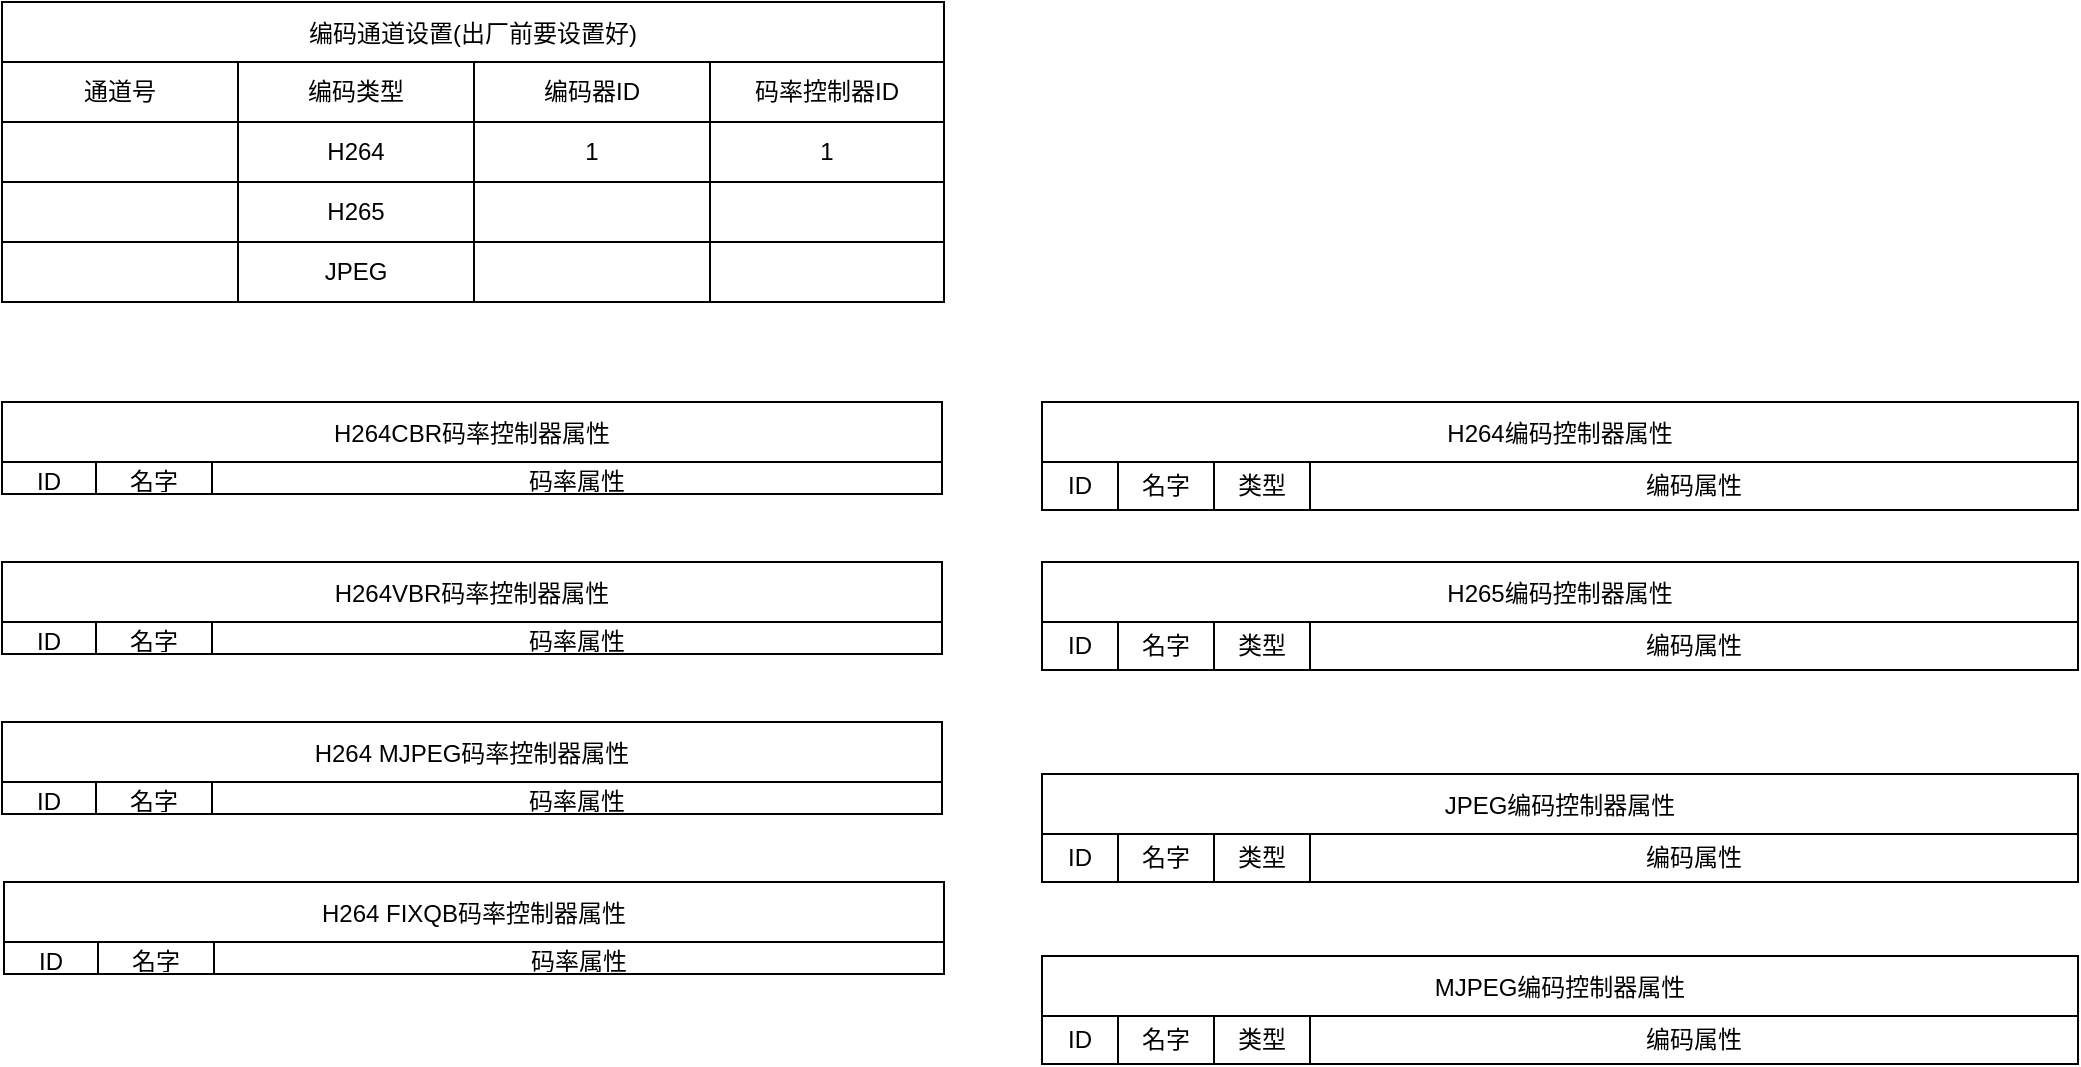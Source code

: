 <mxfile version="20.8.16" type="github">
  <diagram id="KSP_Ek3BJwsrb4C-WZ7z" name="第 1 页">
    <mxGraphModel dx="1358" dy="614" grid="1" gridSize="10" guides="1" tooltips="1" connect="1" arrows="1" fold="1" page="1" pageScale="1" pageWidth="827" pageHeight="1169" math="0" shadow="0">
      <root>
        <mxCell id="0" />
        <mxCell id="1" parent="0" />
        <mxCell id="0UnH1oCZMurItEouwhYK-30" value="" style="shape=partialRectangle;html=1;whiteSpace=wrap;connectable=0;strokeColor=inherit;overflow=hidden;fillColor=none;top=0;left=0;bottom=0;right=0;pointerEvents=1;" vertex="1" parent="1">
          <mxGeometry x="240" y="330" width="60" height="40" as="geometry">
            <mxRectangle width="60" height="40" as="alternateBounds" />
          </mxGeometry>
        </mxCell>
        <mxCell id="0UnH1oCZMurItEouwhYK-40" value="编码通道设置(出厂前要设置好)" style="shape=table;startSize=30;container=1;collapsible=0;childLayout=tableLayout;" vertex="1" parent="1">
          <mxGeometry x="120" y="80" width="471" height="150" as="geometry" />
        </mxCell>
        <mxCell id="0UnH1oCZMurItEouwhYK-41" value="" style="shape=tableRow;horizontal=0;startSize=0;swimlaneHead=0;swimlaneBody=0;strokeColor=inherit;top=0;left=0;bottom=0;right=0;collapsible=0;dropTarget=0;fillColor=none;points=[[0,0.5],[1,0.5]];portConstraint=eastwest;" vertex="1" parent="0UnH1oCZMurItEouwhYK-40">
          <mxGeometry y="30" width="471" height="30" as="geometry" />
        </mxCell>
        <mxCell id="0UnH1oCZMurItEouwhYK-105" value="通道号" style="shape=partialRectangle;html=1;whiteSpace=wrap;connectable=0;strokeColor=inherit;overflow=hidden;fillColor=none;top=0;left=0;bottom=0;right=0;pointerEvents=1;" vertex="1" parent="0UnH1oCZMurItEouwhYK-41">
          <mxGeometry width="118" height="30" as="geometry">
            <mxRectangle width="118" height="30" as="alternateBounds" />
          </mxGeometry>
        </mxCell>
        <mxCell id="0UnH1oCZMurItEouwhYK-42" value="编码类型" style="shape=partialRectangle;html=1;whiteSpace=wrap;connectable=0;strokeColor=inherit;overflow=hidden;fillColor=none;top=0;left=0;bottom=0;right=0;pointerEvents=1;" vertex="1" parent="0UnH1oCZMurItEouwhYK-41">
          <mxGeometry x="118" width="118" height="30" as="geometry">
            <mxRectangle width="118" height="30" as="alternateBounds" />
          </mxGeometry>
        </mxCell>
        <mxCell id="0UnH1oCZMurItEouwhYK-44" value="编码器ID" style="shape=partialRectangle;html=1;whiteSpace=wrap;connectable=0;strokeColor=inherit;overflow=hidden;fillColor=none;top=0;left=0;bottom=0;right=0;pointerEvents=1;" vertex="1" parent="0UnH1oCZMurItEouwhYK-41">
          <mxGeometry x="236" width="118" height="30" as="geometry">
            <mxRectangle width="118" height="30" as="alternateBounds" />
          </mxGeometry>
        </mxCell>
        <mxCell id="0UnH1oCZMurItEouwhYK-57" value="码率控制器ID" style="shape=partialRectangle;html=1;whiteSpace=wrap;connectable=0;strokeColor=inherit;overflow=hidden;fillColor=none;top=0;left=0;bottom=0;right=0;pointerEvents=1;" vertex="1" parent="0UnH1oCZMurItEouwhYK-41">
          <mxGeometry x="354" width="117" height="30" as="geometry">
            <mxRectangle width="117" height="30" as="alternateBounds" />
          </mxGeometry>
        </mxCell>
        <mxCell id="0UnH1oCZMurItEouwhYK-45" value="" style="shape=tableRow;horizontal=0;startSize=0;swimlaneHead=0;swimlaneBody=0;strokeColor=inherit;top=0;left=0;bottom=0;right=0;collapsible=0;dropTarget=0;fillColor=none;points=[[0,0.5],[1,0.5]];portConstraint=eastwest;" vertex="1" parent="0UnH1oCZMurItEouwhYK-40">
          <mxGeometry y="60" width="471" height="30" as="geometry" />
        </mxCell>
        <mxCell id="0UnH1oCZMurItEouwhYK-106" style="shape=partialRectangle;html=1;whiteSpace=wrap;connectable=0;strokeColor=inherit;overflow=hidden;fillColor=none;top=0;left=0;bottom=0;right=0;pointerEvents=1;" vertex="1" parent="0UnH1oCZMurItEouwhYK-45">
          <mxGeometry width="118" height="30" as="geometry">
            <mxRectangle width="118" height="30" as="alternateBounds" />
          </mxGeometry>
        </mxCell>
        <mxCell id="0UnH1oCZMurItEouwhYK-46" value="H264" style="shape=partialRectangle;html=1;whiteSpace=wrap;connectable=0;strokeColor=inherit;overflow=hidden;fillColor=none;top=0;left=0;bottom=0;right=0;pointerEvents=1;" vertex="1" parent="0UnH1oCZMurItEouwhYK-45">
          <mxGeometry x="118" width="118" height="30" as="geometry">
            <mxRectangle width="118" height="30" as="alternateBounds" />
          </mxGeometry>
        </mxCell>
        <mxCell id="0UnH1oCZMurItEouwhYK-48" value="1" style="shape=partialRectangle;html=1;whiteSpace=wrap;connectable=0;strokeColor=inherit;overflow=hidden;fillColor=none;top=0;left=0;bottom=0;right=0;pointerEvents=1;" vertex="1" parent="0UnH1oCZMurItEouwhYK-45">
          <mxGeometry x="236" width="118" height="30" as="geometry">
            <mxRectangle width="118" height="30" as="alternateBounds" />
          </mxGeometry>
        </mxCell>
        <mxCell id="0UnH1oCZMurItEouwhYK-58" value="1" style="shape=partialRectangle;html=1;whiteSpace=wrap;connectable=0;strokeColor=inherit;overflow=hidden;fillColor=none;top=0;left=0;bottom=0;right=0;pointerEvents=1;" vertex="1" parent="0UnH1oCZMurItEouwhYK-45">
          <mxGeometry x="354" width="117" height="30" as="geometry">
            <mxRectangle width="117" height="30" as="alternateBounds" />
          </mxGeometry>
        </mxCell>
        <mxCell id="0UnH1oCZMurItEouwhYK-49" value="" style="shape=tableRow;horizontal=0;startSize=0;swimlaneHead=0;swimlaneBody=0;strokeColor=inherit;top=0;left=0;bottom=0;right=0;collapsible=0;dropTarget=0;fillColor=none;points=[[0,0.5],[1,0.5]];portConstraint=eastwest;" vertex="1" parent="0UnH1oCZMurItEouwhYK-40">
          <mxGeometry y="90" width="471" height="30" as="geometry" />
        </mxCell>
        <mxCell id="0UnH1oCZMurItEouwhYK-107" style="shape=partialRectangle;html=1;whiteSpace=wrap;connectable=0;strokeColor=inherit;overflow=hidden;fillColor=none;top=0;left=0;bottom=0;right=0;pointerEvents=1;" vertex="1" parent="0UnH1oCZMurItEouwhYK-49">
          <mxGeometry width="118" height="30" as="geometry">
            <mxRectangle width="118" height="30" as="alternateBounds" />
          </mxGeometry>
        </mxCell>
        <mxCell id="0UnH1oCZMurItEouwhYK-50" value="H265" style="shape=partialRectangle;html=1;whiteSpace=wrap;connectable=0;strokeColor=inherit;overflow=hidden;fillColor=none;top=0;left=0;bottom=0;right=0;pointerEvents=1;" vertex="1" parent="0UnH1oCZMurItEouwhYK-49">
          <mxGeometry x="118" width="118" height="30" as="geometry">
            <mxRectangle width="118" height="30" as="alternateBounds" />
          </mxGeometry>
        </mxCell>
        <mxCell id="0UnH1oCZMurItEouwhYK-52" value="" style="shape=partialRectangle;html=1;whiteSpace=wrap;connectable=0;strokeColor=inherit;overflow=hidden;fillColor=none;top=0;left=0;bottom=0;right=0;pointerEvents=1;" vertex="1" parent="0UnH1oCZMurItEouwhYK-49">
          <mxGeometry x="236" width="118" height="30" as="geometry">
            <mxRectangle width="118" height="30" as="alternateBounds" />
          </mxGeometry>
        </mxCell>
        <mxCell id="0UnH1oCZMurItEouwhYK-59" style="shape=partialRectangle;html=1;whiteSpace=wrap;connectable=0;strokeColor=inherit;overflow=hidden;fillColor=none;top=0;left=0;bottom=0;right=0;pointerEvents=1;" vertex="1" parent="0UnH1oCZMurItEouwhYK-49">
          <mxGeometry x="354" width="117" height="30" as="geometry">
            <mxRectangle width="117" height="30" as="alternateBounds" />
          </mxGeometry>
        </mxCell>
        <mxCell id="0UnH1oCZMurItEouwhYK-53" style="shape=tableRow;horizontal=0;startSize=0;swimlaneHead=0;swimlaneBody=0;strokeColor=inherit;top=0;left=0;bottom=0;right=0;collapsible=0;dropTarget=0;fillColor=none;points=[[0,0.5],[1,0.5]];portConstraint=eastwest;" vertex="1" parent="0UnH1oCZMurItEouwhYK-40">
          <mxGeometry y="120" width="471" height="30" as="geometry" />
        </mxCell>
        <mxCell id="0UnH1oCZMurItEouwhYK-108" style="shape=partialRectangle;html=1;whiteSpace=wrap;connectable=0;strokeColor=inherit;overflow=hidden;fillColor=none;top=0;left=0;bottom=0;right=0;pointerEvents=1;" vertex="1" parent="0UnH1oCZMurItEouwhYK-53">
          <mxGeometry width="118" height="30" as="geometry">
            <mxRectangle width="118" height="30" as="alternateBounds" />
          </mxGeometry>
        </mxCell>
        <mxCell id="0UnH1oCZMurItEouwhYK-54" value="JPEG" style="shape=partialRectangle;html=1;whiteSpace=wrap;connectable=0;strokeColor=inherit;overflow=hidden;fillColor=none;top=0;left=0;bottom=0;right=0;pointerEvents=1;" vertex="1" parent="0UnH1oCZMurItEouwhYK-53">
          <mxGeometry x="118" width="118" height="30" as="geometry">
            <mxRectangle width="118" height="30" as="alternateBounds" />
          </mxGeometry>
        </mxCell>
        <mxCell id="0UnH1oCZMurItEouwhYK-56" style="shape=partialRectangle;html=1;whiteSpace=wrap;connectable=0;strokeColor=inherit;overflow=hidden;fillColor=none;top=0;left=0;bottom=0;right=0;pointerEvents=1;" vertex="1" parent="0UnH1oCZMurItEouwhYK-53">
          <mxGeometry x="236" width="118" height="30" as="geometry">
            <mxRectangle width="118" height="30" as="alternateBounds" />
          </mxGeometry>
        </mxCell>
        <mxCell id="0UnH1oCZMurItEouwhYK-60" style="shape=partialRectangle;html=1;whiteSpace=wrap;connectable=0;strokeColor=inherit;overflow=hidden;fillColor=none;top=0;left=0;bottom=0;right=0;pointerEvents=1;" vertex="1" parent="0UnH1oCZMurItEouwhYK-53">
          <mxGeometry x="354" width="117" height="30" as="geometry">
            <mxRectangle width="117" height="30" as="alternateBounds" />
          </mxGeometry>
        </mxCell>
        <mxCell id="0UnH1oCZMurItEouwhYK-69" value="H264编码控制器属性" style="shape=table;startSize=30;container=1;collapsible=0;childLayout=tableLayout;" vertex="1" parent="1">
          <mxGeometry x="640" y="280" width="518" height="54" as="geometry" />
        </mxCell>
        <mxCell id="0UnH1oCZMurItEouwhYK-70" value="" style="shape=tableRow;horizontal=0;startSize=0;swimlaneHead=0;swimlaneBody=0;strokeColor=inherit;top=0;left=0;bottom=0;right=0;collapsible=0;dropTarget=0;fillColor=none;points=[[0,0.5],[1,0.5]];portConstraint=eastwest;" vertex="1" parent="0UnH1oCZMurItEouwhYK-69">
          <mxGeometry y="30" width="518" height="24" as="geometry" />
        </mxCell>
        <mxCell id="0UnH1oCZMurItEouwhYK-71" value="ID" style="shape=partialRectangle;html=1;whiteSpace=wrap;connectable=0;strokeColor=inherit;overflow=hidden;fillColor=none;top=0;left=0;bottom=0;right=0;pointerEvents=1;" vertex="1" parent="0UnH1oCZMurItEouwhYK-70">
          <mxGeometry width="38" height="24" as="geometry">
            <mxRectangle width="38" height="24" as="alternateBounds" />
          </mxGeometry>
        </mxCell>
        <mxCell id="0UnH1oCZMurItEouwhYK-98" value="名字" style="shape=partialRectangle;html=1;whiteSpace=wrap;connectable=0;strokeColor=inherit;overflow=hidden;fillColor=none;top=0;left=0;bottom=0;right=0;pointerEvents=1;" vertex="1" parent="0UnH1oCZMurItEouwhYK-70">
          <mxGeometry x="38" width="48" height="24" as="geometry">
            <mxRectangle width="48" height="24" as="alternateBounds" />
          </mxGeometry>
        </mxCell>
        <mxCell id="0UnH1oCZMurItEouwhYK-121" value="类型" style="shape=partialRectangle;html=1;whiteSpace=wrap;connectable=0;strokeColor=inherit;overflow=hidden;fillColor=none;top=0;left=0;bottom=0;right=0;pointerEvents=1;" vertex="1" parent="0UnH1oCZMurItEouwhYK-70">
          <mxGeometry x="86" width="48" height="24" as="geometry">
            <mxRectangle width="48" height="24" as="alternateBounds" />
          </mxGeometry>
        </mxCell>
        <mxCell id="0UnH1oCZMurItEouwhYK-72" value="编码属性" style="shape=partialRectangle;html=1;whiteSpace=wrap;connectable=0;strokeColor=inherit;overflow=hidden;fillColor=none;top=0;left=0;bottom=0;right=0;pointerEvents=1;" vertex="1" parent="0UnH1oCZMurItEouwhYK-70">
          <mxGeometry x="134" width="384" height="24" as="geometry">
            <mxRectangle width="384" height="24" as="alternateBounds" />
          </mxGeometry>
        </mxCell>
        <mxCell id="0UnH1oCZMurItEouwhYK-82" value="H264CBR码率控制器属性" style="shape=table;startSize=30;container=1;collapsible=0;childLayout=tableLayout;" vertex="1" parent="1">
          <mxGeometry x="120" y="280" width="470" height="46" as="geometry" />
        </mxCell>
        <mxCell id="0UnH1oCZMurItEouwhYK-83" value="" style="shape=tableRow;horizontal=0;startSize=0;swimlaneHead=0;swimlaneBody=0;strokeColor=inherit;top=0;left=0;bottom=0;right=0;collapsible=0;dropTarget=0;fillColor=none;points=[[0,0.5],[1,0.5]];portConstraint=eastwest;" vertex="1" parent="0UnH1oCZMurItEouwhYK-82">
          <mxGeometry y="30" width="470" height="16" as="geometry" />
        </mxCell>
        <mxCell id="0UnH1oCZMurItEouwhYK-84" value="ID" style="shape=partialRectangle;html=1;whiteSpace=wrap;connectable=0;strokeColor=inherit;overflow=hidden;fillColor=none;top=0;left=0;bottom=0;right=0;pointerEvents=1;" vertex="1" parent="0UnH1oCZMurItEouwhYK-83">
          <mxGeometry width="47" height="16" as="geometry">
            <mxRectangle width="47" height="16" as="alternateBounds" />
          </mxGeometry>
        </mxCell>
        <mxCell id="0UnH1oCZMurItEouwhYK-102" value="名字" style="shape=partialRectangle;html=1;whiteSpace=wrap;connectable=0;strokeColor=inherit;overflow=hidden;fillColor=none;top=0;left=0;bottom=0;right=0;pointerEvents=1;" vertex="1" parent="0UnH1oCZMurItEouwhYK-83">
          <mxGeometry x="47" width="58" height="16" as="geometry">
            <mxRectangle width="58" height="16" as="alternateBounds" />
          </mxGeometry>
        </mxCell>
        <mxCell id="0UnH1oCZMurItEouwhYK-85" value="码率属性" style="shape=partialRectangle;html=1;whiteSpace=wrap;connectable=0;strokeColor=inherit;overflow=hidden;fillColor=none;top=0;left=0;bottom=0;right=0;pointerEvents=1;" vertex="1" parent="0UnH1oCZMurItEouwhYK-83">
          <mxGeometry x="105" width="365" height="16" as="geometry">
            <mxRectangle width="365" height="16" as="alternateBounds" />
          </mxGeometry>
        </mxCell>
        <mxCell id="0UnH1oCZMurItEouwhYK-152" value="H264VBR码率控制器属性" style="shape=table;startSize=30;container=1;collapsible=0;childLayout=tableLayout;" vertex="1" parent="1">
          <mxGeometry x="120" y="360" width="470" height="46" as="geometry" />
        </mxCell>
        <mxCell id="0UnH1oCZMurItEouwhYK-153" value="" style="shape=tableRow;horizontal=0;startSize=0;swimlaneHead=0;swimlaneBody=0;strokeColor=inherit;top=0;left=0;bottom=0;right=0;collapsible=0;dropTarget=0;fillColor=none;points=[[0,0.5],[1,0.5]];portConstraint=eastwest;" vertex="1" parent="0UnH1oCZMurItEouwhYK-152">
          <mxGeometry y="30" width="470" height="16" as="geometry" />
        </mxCell>
        <mxCell id="0UnH1oCZMurItEouwhYK-154" value="ID" style="shape=partialRectangle;html=1;whiteSpace=wrap;connectable=0;strokeColor=inherit;overflow=hidden;fillColor=none;top=0;left=0;bottom=0;right=0;pointerEvents=1;" vertex="1" parent="0UnH1oCZMurItEouwhYK-153">
          <mxGeometry width="47" height="16" as="geometry">
            <mxRectangle width="47" height="16" as="alternateBounds" />
          </mxGeometry>
        </mxCell>
        <mxCell id="0UnH1oCZMurItEouwhYK-155" value="名字" style="shape=partialRectangle;html=1;whiteSpace=wrap;connectable=0;strokeColor=inherit;overflow=hidden;fillColor=none;top=0;left=0;bottom=0;right=0;pointerEvents=1;" vertex="1" parent="0UnH1oCZMurItEouwhYK-153">
          <mxGeometry x="47" width="58" height="16" as="geometry">
            <mxRectangle width="58" height="16" as="alternateBounds" />
          </mxGeometry>
        </mxCell>
        <mxCell id="0UnH1oCZMurItEouwhYK-156" value="码率属性" style="shape=partialRectangle;html=1;whiteSpace=wrap;connectable=0;strokeColor=inherit;overflow=hidden;fillColor=none;top=0;left=0;bottom=0;right=0;pointerEvents=1;" vertex="1" parent="0UnH1oCZMurItEouwhYK-153">
          <mxGeometry x="105" width="365" height="16" as="geometry">
            <mxRectangle width="365" height="16" as="alternateBounds" />
          </mxGeometry>
        </mxCell>
        <mxCell id="0UnH1oCZMurItEouwhYK-157" value="H264 MJPEG码率控制器属性" style="shape=table;startSize=30;container=1;collapsible=0;childLayout=tableLayout;" vertex="1" parent="1">
          <mxGeometry x="120" y="440" width="470" height="46" as="geometry" />
        </mxCell>
        <mxCell id="0UnH1oCZMurItEouwhYK-158" value="" style="shape=tableRow;horizontal=0;startSize=0;swimlaneHead=0;swimlaneBody=0;strokeColor=inherit;top=0;left=0;bottom=0;right=0;collapsible=0;dropTarget=0;fillColor=none;points=[[0,0.5],[1,0.5]];portConstraint=eastwest;" vertex="1" parent="0UnH1oCZMurItEouwhYK-157">
          <mxGeometry y="30" width="470" height="16" as="geometry" />
        </mxCell>
        <mxCell id="0UnH1oCZMurItEouwhYK-159" value="ID" style="shape=partialRectangle;html=1;whiteSpace=wrap;connectable=0;strokeColor=inherit;overflow=hidden;fillColor=none;top=0;left=0;bottom=0;right=0;pointerEvents=1;" vertex="1" parent="0UnH1oCZMurItEouwhYK-158">
          <mxGeometry width="47" height="16" as="geometry">
            <mxRectangle width="47" height="16" as="alternateBounds" />
          </mxGeometry>
        </mxCell>
        <mxCell id="0UnH1oCZMurItEouwhYK-160" value="名字" style="shape=partialRectangle;html=1;whiteSpace=wrap;connectable=0;strokeColor=inherit;overflow=hidden;fillColor=none;top=0;left=0;bottom=0;right=0;pointerEvents=1;" vertex="1" parent="0UnH1oCZMurItEouwhYK-158">
          <mxGeometry x="47" width="58" height="16" as="geometry">
            <mxRectangle width="58" height="16" as="alternateBounds" />
          </mxGeometry>
        </mxCell>
        <mxCell id="0UnH1oCZMurItEouwhYK-161" value="码率属性" style="shape=partialRectangle;html=1;whiteSpace=wrap;connectable=0;strokeColor=inherit;overflow=hidden;fillColor=none;top=0;left=0;bottom=0;right=0;pointerEvents=1;" vertex="1" parent="0UnH1oCZMurItEouwhYK-158">
          <mxGeometry x="105" width="365" height="16" as="geometry">
            <mxRectangle width="365" height="16" as="alternateBounds" />
          </mxGeometry>
        </mxCell>
        <mxCell id="0UnH1oCZMurItEouwhYK-162" value="H265编码控制器属性" style="shape=table;startSize=30;container=1;collapsible=0;childLayout=tableLayout;" vertex="1" parent="1">
          <mxGeometry x="640" y="360" width="518" height="54" as="geometry" />
        </mxCell>
        <mxCell id="0UnH1oCZMurItEouwhYK-163" value="" style="shape=tableRow;horizontal=0;startSize=0;swimlaneHead=0;swimlaneBody=0;strokeColor=inherit;top=0;left=0;bottom=0;right=0;collapsible=0;dropTarget=0;fillColor=none;points=[[0,0.5],[1,0.5]];portConstraint=eastwest;" vertex="1" parent="0UnH1oCZMurItEouwhYK-162">
          <mxGeometry y="30" width="518" height="24" as="geometry" />
        </mxCell>
        <mxCell id="0UnH1oCZMurItEouwhYK-164" value="ID" style="shape=partialRectangle;html=1;whiteSpace=wrap;connectable=0;strokeColor=inherit;overflow=hidden;fillColor=none;top=0;left=0;bottom=0;right=0;pointerEvents=1;" vertex="1" parent="0UnH1oCZMurItEouwhYK-163">
          <mxGeometry width="38" height="24" as="geometry">
            <mxRectangle width="38" height="24" as="alternateBounds" />
          </mxGeometry>
        </mxCell>
        <mxCell id="0UnH1oCZMurItEouwhYK-165" value="名字" style="shape=partialRectangle;html=1;whiteSpace=wrap;connectable=0;strokeColor=inherit;overflow=hidden;fillColor=none;top=0;left=0;bottom=0;right=0;pointerEvents=1;" vertex="1" parent="0UnH1oCZMurItEouwhYK-163">
          <mxGeometry x="38" width="48" height="24" as="geometry">
            <mxRectangle width="48" height="24" as="alternateBounds" />
          </mxGeometry>
        </mxCell>
        <mxCell id="0UnH1oCZMurItEouwhYK-166" value="类型" style="shape=partialRectangle;html=1;whiteSpace=wrap;connectable=0;strokeColor=inherit;overflow=hidden;fillColor=none;top=0;left=0;bottom=0;right=0;pointerEvents=1;" vertex="1" parent="0UnH1oCZMurItEouwhYK-163">
          <mxGeometry x="86" width="48" height="24" as="geometry">
            <mxRectangle width="48" height="24" as="alternateBounds" />
          </mxGeometry>
        </mxCell>
        <mxCell id="0UnH1oCZMurItEouwhYK-167" value="编码属性" style="shape=partialRectangle;html=1;whiteSpace=wrap;connectable=0;strokeColor=inherit;overflow=hidden;fillColor=none;top=0;left=0;bottom=0;right=0;pointerEvents=1;" vertex="1" parent="0UnH1oCZMurItEouwhYK-163">
          <mxGeometry x="134" width="384" height="24" as="geometry">
            <mxRectangle width="384" height="24" as="alternateBounds" />
          </mxGeometry>
        </mxCell>
        <mxCell id="0UnH1oCZMurItEouwhYK-168" value="H264 FIXQB码率控制器属性" style="shape=table;startSize=30;container=1;collapsible=0;childLayout=tableLayout;" vertex="1" parent="1">
          <mxGeometry x="121" y="520" width="470" height="46" as="geometry" />
        </mxCell>
        <mxCell id="0UnH1oCZMurItEouwhYK-169" value="" style="shape=tableRow;horizontal=0;startSize=0;swimlaneHead=0;swimlaneBody=0;strokeColor=inherit;top=0;left=0;bottom=0;right=0;collapsible=0;dropTarget=0;fillColor=none;points=[[0,0.5],[1,0.5]];portConstraint=eastwest;" vertex="1" parent="0UnH1oCZMurItEouwhYK-168">
          <mxGeometry y="30" width="470" height="16" as="geometry" />
        </mxCell>
        <mxCell id="0UnH1oCZMurItEouwhYK-170" value="ID" style="shape=partialRectangle;html=1;whiteSpace=wrap;connectable=0;strokeColor=inherit;overflow=hidden;fillColor=none;top=0;left=0;bottom=0;right=0;pointerEvents=1;" vertex="1" parent="0UnH1oCZMurItEouwhYK-169">
          <mxGeometry width="47" height="16" as="geometry">
            <mxRectangle width="47" height="16" as="alternateBounds" />
          </mxGeometry>
        </mxCell>
        <mxCell id="0UnH1oCZMurItEouwhYK-171" value="名字" style="shape=partialRectangle;html=1;whiteSpace=wrap;connectable=0;strokeColor=inherit;overflow=hidden;fillColor=none;top=0;left=0;bottom=0;right=0;pointerEvents=1;" vertex="1" parent="0UnH1oCZMurItEouwhYK-169">
          <mxGeometry x="47" width="58" height="16" as="geometry">
            <mxRectangle width="58" height="16" as="alternateBounds" />
          </mxGeometry>
        </mxCell>
        <mxCell id="0UnH1oCZMurItEouwhYK-172" value="码率属性" style="shape=partialRectangle;html=1;whiteSpace=wrap;connectable=0;strokeColor=inherit;overflow=hidden;fillColor=none;top=0;left=0;bottom=0;right=0;pointerEvents=1;" vertex="1" parent="0UnH1oCZMurItEouwhYK-169">
          <mxGeometry x="105" width="365" height="16" as="geometry">
            <mxRectangle width="365" height="16" as="alternateBounds" />
          </mxGeometry>
        </mxCell>
        <mxCell id="0UnH1oCZMurItEouwhYK-173" value="JPEG编码控制器属性" style="shape=table;startSize=30;container=1;collapsible=0;childLayout=tableLayout;" vertex="1" parent="1">
          <mxGeometry x="640" y="466" width="518" height="54" as="geometry" />
        </mxCell>
        <mxCell id="0UnH1oCZMurItEouwhYK-174" value="" style="shape=tableRow;horizontal=0;startSize=0;swimlaneHead=0;swimlaneBody=0;strokeColor=inherit;top=0;left=0;bottom=0;right=0;collapsible=0;dropTarget=0;fillColor=none;points=[[0,0.5],[1,0.5]];portConstraint=eastwest;" vertex="1" parent="0UnH1oCZMurItEouwhYK-173">
          <mxGeometry y="30" width="518" height="24" as="geometry" />
        </mxCell>
        <mxCell id="0UnH1oCZMurItEouwhYK-175" value="ID" style="shape=partialRectangle;html=1;whiteSpace=wrap;connectable=0;strokeColor=inherit;overflow=hidden;fillColor=none;top=0;left=0;bottom=0;right=0;pointerEvents=1;" vertex="1" parent="0UnH1oCZMurItEouwhYK-174">
          <mxGeometry width="38" height="24" as="geometry">
            <mxRectangle width="38" height="24" as="alternateBounds" />
          </mxGeometry>
        </mxCell>
        <mxCell id="0UnH1oCZMurItEouwhYK-176" value="名字" style="shape=partialRectangle;html=1;whiteSpace=wrap;connectable=0;strokeColor=inherit;overflow=hidden;fillColor=none;top=0;left=0;bottom=0;right=0;pointerEvents=1;" vertex="1" parent="0UnH1oCZMurItEouwhYK-174">
          <mxGeometry x="38" width="48" height="24" as="geometry">
            <mxRectangle width="48" height="24" as="alternateBounds" />
          </mxGeometry>
        </mxCell>
        <mxCell id="0UnH1oCZMurItEouwhYK-177" value="类型" style="shape=partialRectangle;html=1;whiteSpace=wrap;connectable=0;strokeColor=inherit;overflow=hidden;fillColor=none;top=0;left=0;bottom=0;right=0;pointerEvents=1;" vertex="1" parent="0UnH1oCZMurItEouwhYK-174">
          <mxGeometry x="86" width="48" height="24" as="geometry">
            <mxRectangle width="48" height="24" as="alternateBounds" />
          </mxGeometry>
        </mxCell>
        <mxCell id="0UnH1oCZMurItEouwhYK-178" value="编码属性" style="shape=partialRectangle;html=1;whiteSpace=wrap;connectable=0;strokeColor=inherit;overflow=hidden;fillColor=none;top=0;left=0;bottom=0;right=0;pointerEvents=1;" vertex="1" parent="0UnH1oCZMurItEouwhYK-174">
          <mxGeometry x="134" width="384" height="24" as="geometry">
            <mxRectangle width="384" height="24" as="alternateBounds" />
          </mxGeometry>
        </mxCell>
        <mxCell id="0UnH1oCZMurItEouwhYK-179" value="MJPEG编码控制器属性" style="shape=table;startSize=30;container=1;collapsible=0;childLayout=tableLayout;" vertex="1" parent="1">
          <mxGeometry x="640" y="557" width="518" height="54" as="geometry" />
        </mxCell>
        <mxCell id="0UnH1oCZMurItEouwhYK-180" value="" style="shape=tableRow;horizontal=0;startSize=0;swimlaneHead=0;swimlaneBody=0;strokeColor=inherit;top=0;left=0;bottom=0;right=0;collapsible=0;dropTarget=0;fillColor=none;points=[[0,0.5],[1,0.5]];portConstraint=eastwest;" vertex="1" parent="0UnH1oCZMurItEouwhYK-179">
          <mxGeometry y="30" width="518" height="24" as="geometry" />
        </mxCell>
        <mxCell id="0UnH1oCZMurItEouwhYK-181" value="ID" style="shape=partialRectangle;html=1;whiteSpace=wrap;connectable=0;strokeColor=inherit;overflow=hidden;fillColor=none;top=0;left=0;bottom=0;right=0;pointerEvents=1;" vertex="1" parent="0UnH1oCZMurItEouwhYK-180">
          <mxGeometry width="38" height="24" as="geometry">
            <mxRectangle width="38" height="24" as="alternateBounds" />
          </mxGeometry>
        </mxCell>
        <mxCell id="0UnH1oCZMurItEouwhYK-182" value="名字" style="shape=partialRectangle;html=1;whiteSpace=wrap;connectable=0;strokeColor=inherit;overflow=hidden;fillColor=none;top=0;left=0;bottom=0;right=0;pointerEvents=1;" vertex="1" parent="0UnH1oCZMurItEouwhYK-180">
          <mxGeometry x="38" width="48" height="24" as="geometry">
            <mxRectangle width="48" height="24" as="alternateBounds" />
          </mxGeometry>
        </mxCell>
        <mxCell id="0UnH1oCZMurItEouwhYK-183" value="类型" style="shape=partialRectangle;html=1;whiteSpace=wrap;connectable=0;strokeColor=inherit;overflow=hidden;fillColor=none;top=0;left=0;bottom=0;right=0;pointerEvents=1;" vertex="1" parent="0UnH1oCZMurItEouwhYK-180">
          <mxGeometry x="86" width="48" height="24" as="geometry">
            <mxRectangle width="48" height="24" as="alternateBounds" />
          </mxGeometry>
        </mxCell>
        <mxCell id="0UnH1oCZMurItEouwhYK-184" value="编码属性" style="shape=partialRectangle;html=1;whiteSpace=wrap;connectable=0;strokeColor=inherit;overflow=hidden;fillColor=none;top=0;left=0;bottom=0;right=0;pointerEvents=1;" vertex="1" parent="0UnH1oCZMurItEouwhYK-180">
          <mxGeometry x="134" width="384" height="24" as="geometry">
            <mxRectangle width="384" height="24" as="alternateBounds" />
          </mxGeometry>
        </mxCell>
      </root>
    </mxGraphModel>
  </diagram>
</mxfile>

